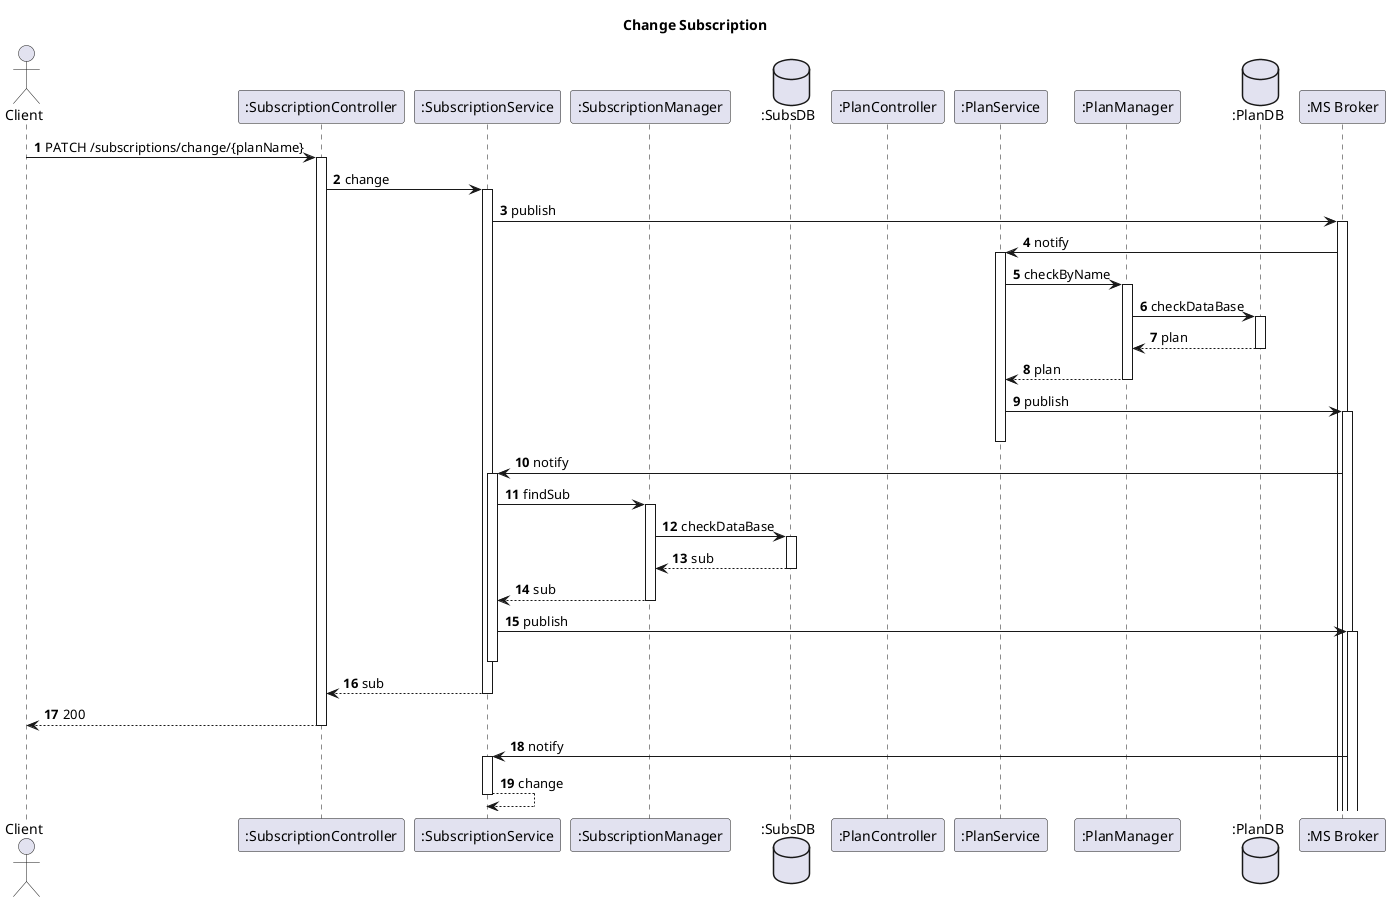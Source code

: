 @startuml
'https://plantuml.com/sequence-diagram
autoactivate on
autonumber
title  Change Subscription

autonumber

actor "Client" as Ac
participant ":SubscriptionController" as Auth
participant ":SubscriptionService" as SService
participant ":SubscriptionManager" as UManager
database ":SubsDB" as SDB
participant ":PlanController" as Plan
participant ":PlanService" as PService
participant ":PlanManager" as PManager
database ":PlanDB" as PDB
participant ":MS Broker" as Broker

Ac->Auth: PATCH /subscriptions/change/{planName}
Auth->SService: change
SService->Broker: publish
Broker->PService: notify
PService-> PManager: checkByName
PManager-> PDB: checkDataBase
PDB-->PManager:plan
PManager-->PService:plan
PService->Broker: publish
deactivate PService
Broker->SService:notify
SService->UManager: findSub
UManager->SDB: checkDataBase
SDB-->UManager:sub
UManager --> SService:sub
SService->Broker: publish
deactivate SService
SService -->Auth:sub
Auth --> Ac : 200
Broker-> SService: notify
SService --> SService: change


@enduml
